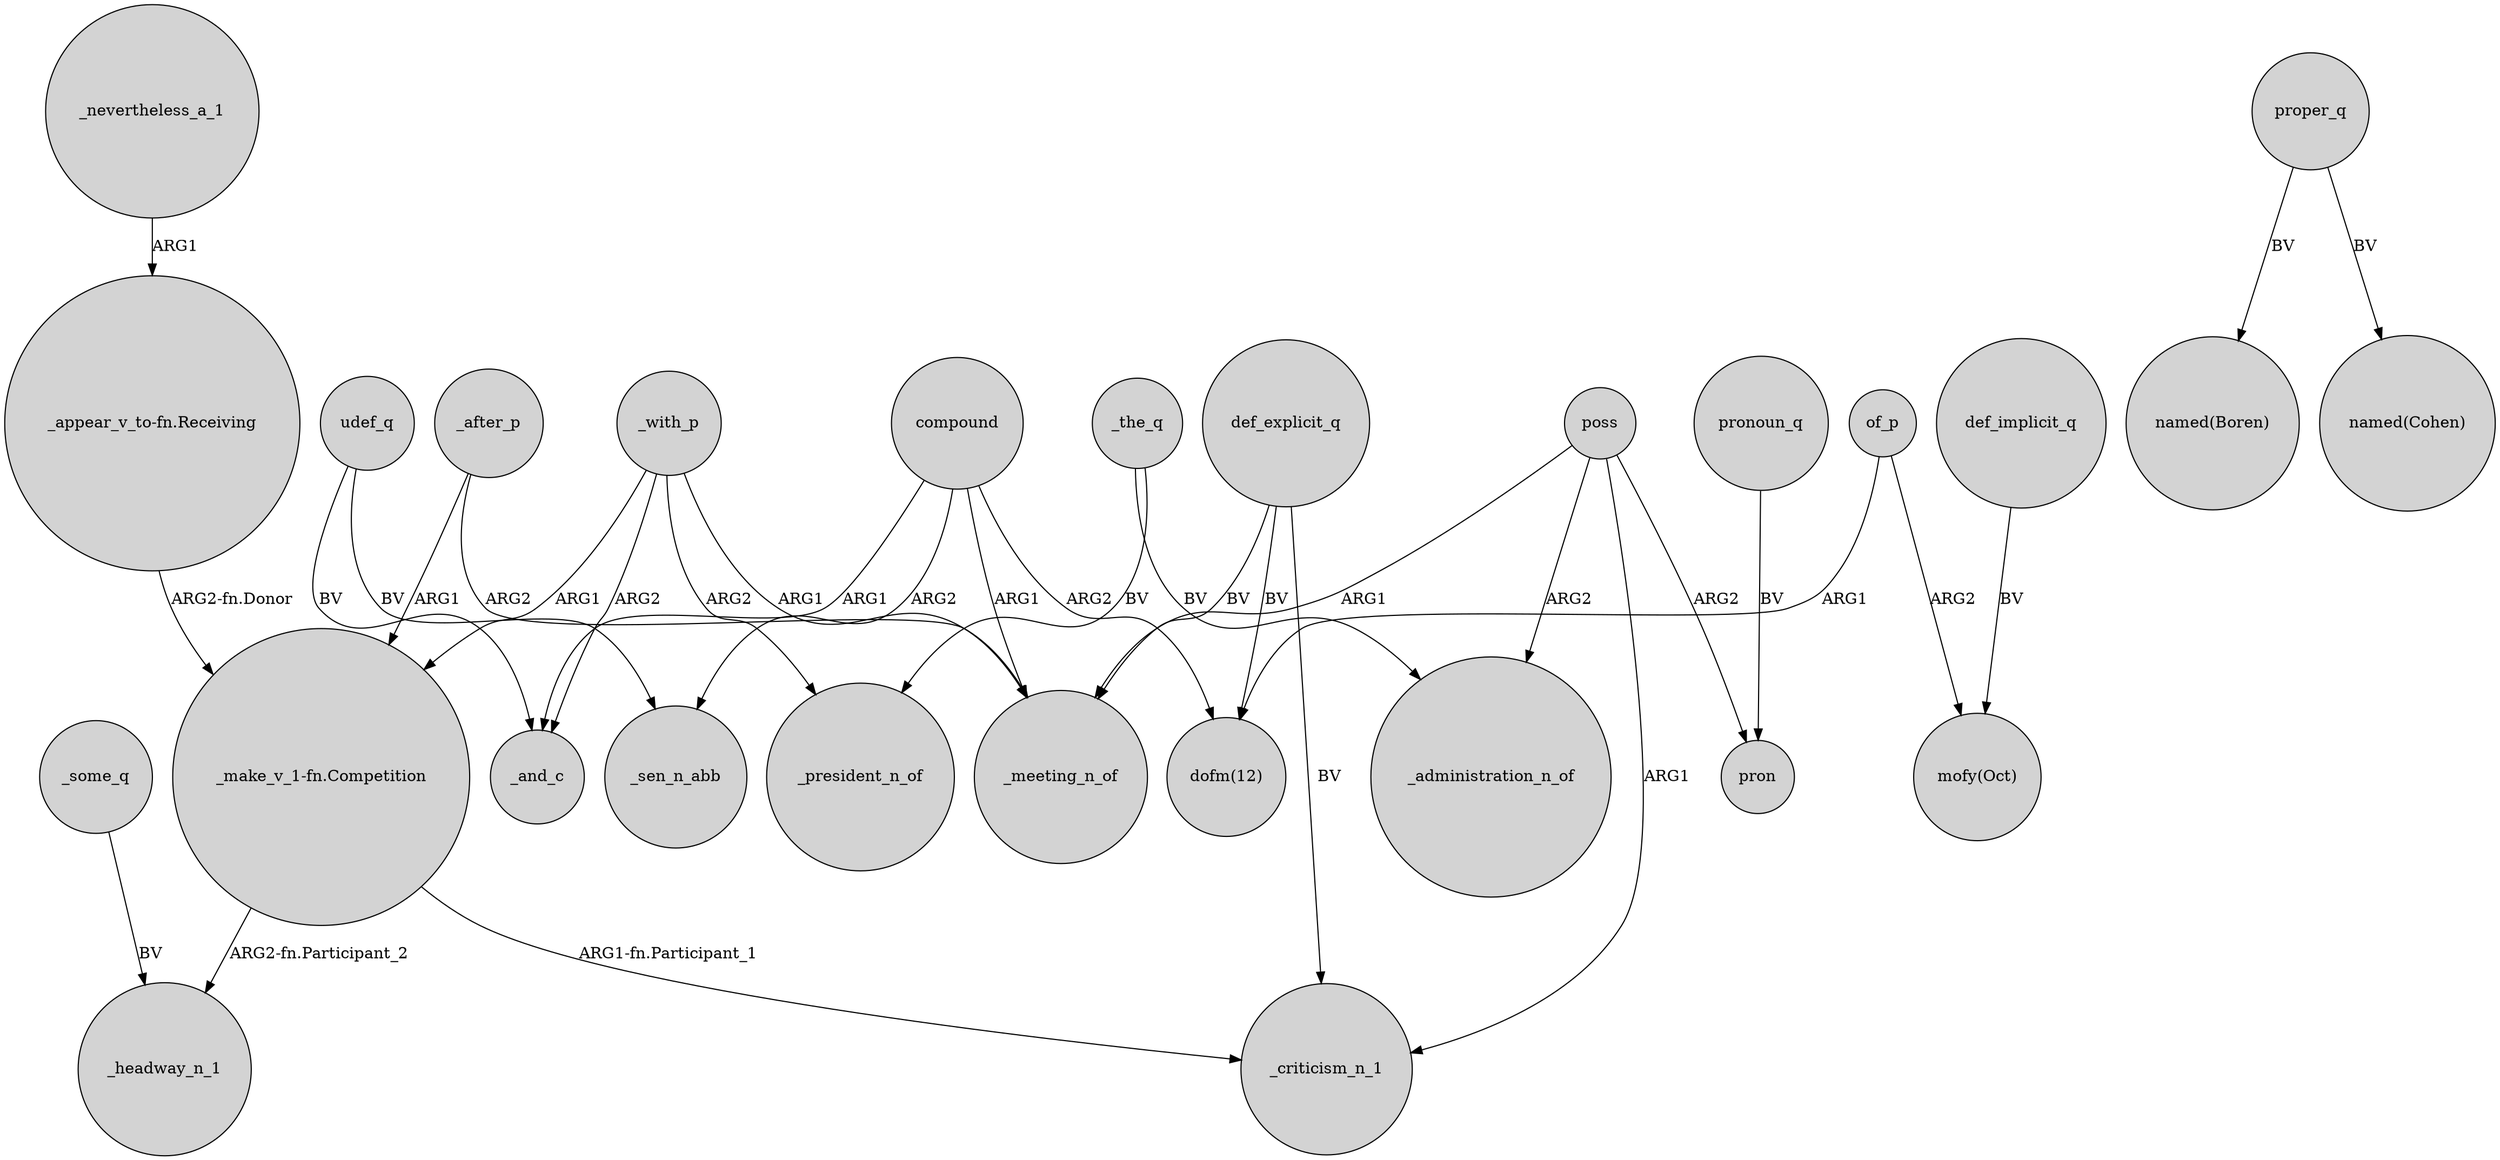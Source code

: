 digraph {
	node [shape=circle style=filled]
	compound -> _and_c [label=ARG1]
	_with_p -> _meeting_n_of [label=ARG1]
	compound -> "dofm(12)" [label=ARG2]
	of_p -> "mofy(Oct)" [label=ARG2]
	_some_q -> _headway_n_1 [label=BV]
	_after_p -> "_make_v_1-fn.Competition" [label=ARG1]
	poss -> _meeting_n_of [label=ARG1]
	_with_p -> "_make_v_1-fn.Competition" [label=ARG1]
	proper_q -> "named(Boren)" [label=BV]
	"_appear_v_to-fn.Receiving" -> "_make_v_1-fn.Competition" [label="ARG2-fn.Donor"]
	udef_q -> _and_c [label=BV]
	poss -> _administration_n_of [label=ARG2]
	"_make_v_1-fn.Competition" -> _headway_n_1 [label="ARG2-fn.Participant_2"]
	compound -> _meeting_n_of [label=ARG1]
	_with_p -> _president_n_of [label=ARG2]
	pronoun_q -> pron [label=BV]
	poss -> pron [label=ARG2]
	_after_p -> _meeting_n_of [label=ARG2]
	poss -> _criticism_n_1 [label=ARG1]
	_with_p -> _and_c [label=ARG2]
	compound -> _sen_n_abb [label=ARG2]
	def_explicit_q -> "dofm(12)" [label=BV]
	def_explicit_q -> _meeting_n_of [label=BV]
	"_make_v_1-fn.Competition" -> _criticism_n_1 [label="ARG1-fn.Participant_1"]
	proper_q -> "named(Cohen)" [label=BV]
	def_implicit_q -> "mofy(Oct)" [label=BV]
	udef_q -> _sen_n_abb [label=BV]
	def_explicit_q -> _criticism_n_1 [label=BV]
	_nevertheless_a_1 -> "_appear_v_to-fn.Receiving" [label=ARG1]
	_the_q -> _president_n_of [label=BV]
	_the_q -> _administration_n_of [label=BV]
	of_p -> "dofm(12)" [label=ARG1]
}
